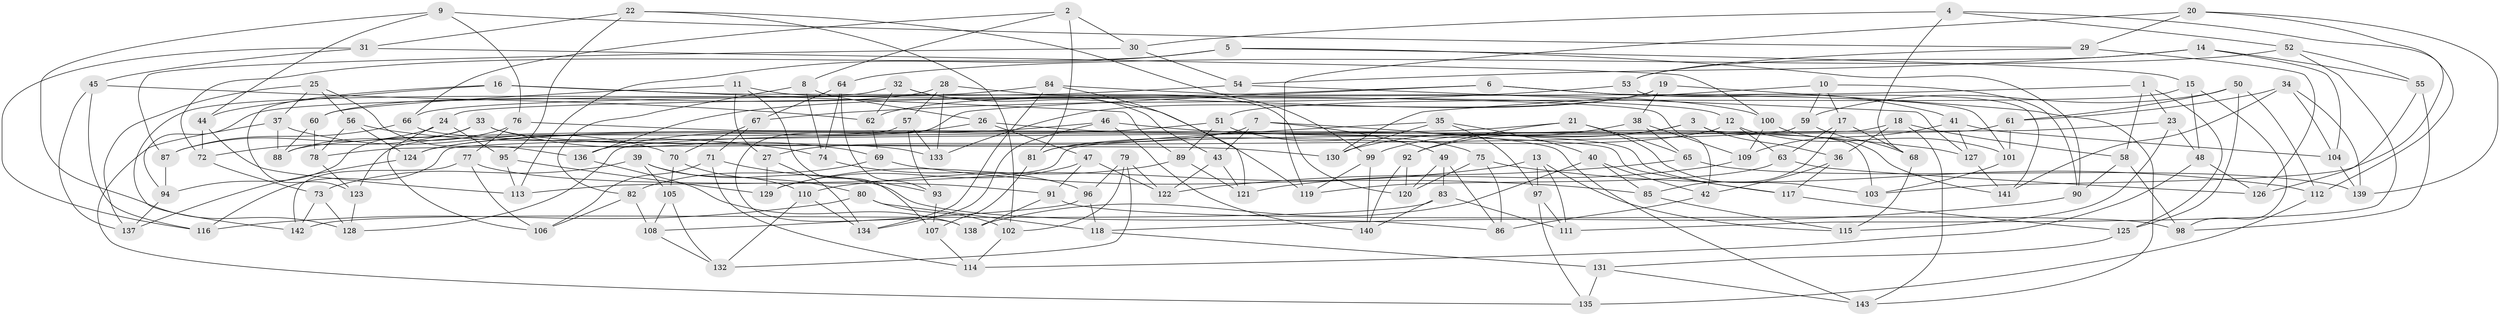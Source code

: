 // Generated by graph-tools (version 1.1) at 2025/16/03/09/25 04:16:27]
// undirected, 143 vertices, 286 edges
graph export_dot {
graph [start="1"]
  node [color=gray90,style=filled];
  1;
  2;
  3;
  4;
  5;
  6;
  7;
  8;
  9;
  10;
  11;
  12;
  13;
  14;
  15;
  16;
  17;
  18;
  19;
  20;
  21;
  22;
  23;
  24;
  25;
  26;
  27;
  28;
  29;
  30;
  31;
  32;
  33;
  34;
  35;
  36;
  37;
  38;
  39;
  40;
  41;
  42;
  43;
  44;
  45;
  46;
  47;
  48;
  49;
  50;
  51;
  52;
  53;
  54;
  55;
  56;
  57;
  58;
  59;
  60;
  61;
  62;
  63;
  64;
  65;
  66;
  67;
  68;
  69;
  70;
  71;
  72;
  73;
  74;
  75;
  76;
  77;
  78;
  79;
  80;
  81;
  82;
  83;
  84;
  85;
  86;
  87;
  88;
  89;
  90;
  91;
  92;
  93;
  94;
  95;
  96;
  97;
  98;
  99;
  100;
  101;
  102;
  103;
  104;
  105;
  106;
  107;
  108;
  109;
  110;
  111;
  112;
  113;
  114;
  115;
  116;
  117;
  118;
  119;
  120;
  121;
  122;
  123;
  124;
  125;
  126;
  127;
  128;
  129;
  130;
  131;
  132;
  133;
  134;
  135;
  136;
  137;
  138;
  139;
  140;
  141;
  142;
  143;
  1 -- 24;
  1 -- 23;
  1 -- 125;
  1 -- 58;
  2 -- 81;
  2 -- 30;
  2 -- 8;
  2 -- 66;
  3 -- 103;
  3 -- 36;
  3 -- 92;
  3 -- 130;
  4 -- 52;
  4 -- 103;
  4 -- 68;
  4 -- 30;
  5 -- 113;
  5 -- 15;
  5 -- 72;
  5 -- 90;
  6 -- 101;
  6 -- 136;
  6 -- 138;
  6 -- 41;
  7 -- 43;
  7 -- 143;
  7 -- 27;
  7 -- 49;
  8 -- 74;
  8 -- 82;
  8 -- 26;
  9 -- 128;
  9 -- 29;
  9 -- 76;
  9 -- 44;
  10 -- 130;
  10 -- 59;
  10 -- 90;
  10 -- 17;
  11 -- 27;
  11 -- 107;
  11 -- 60;
  11 -- 12;
  12 -- 101;
  12 -- 81;
  12 -- 63;
  13 -- 115;
  13 -- 111;
  13 -- 110;
  13 -- 97;
  14 -- 55;
  14 -- 53;
  14 -- 104;
  14 -- 54;
  15 -- 98;
  15 -- 48;
  15 -- 51;
  16 -- 42;
  16 -- 44;
  16 -- 123;
  16 -- 89;
  17 -- 63;
  17 -- 68;
  17 -- 85;
  18 -- 128;
  18 -- 58;
  18 -- 36;
  18 -- 143;
  19 -- 143;
  19 -- 133;
  19 -- 38;
  19 -- 62;
  20 -- 139;
  20 -- 29;
  20 -- 112;
  20 -- 119;
  21 -- 92;
  21 -- 65;
  21 -- 103;
  21 -- 88;
  22 -- 31;
  22 -- 102;
  22 -- 95;
  22 -- 99;
  23 -- 48;
  23 -- 116;
  23 -- 115;
  24 -- 95;
  24 -- 87;
  24 -- 106;
  25 -- 137;
  25 -- 56;
  25 -- 37;
  25 -- 136;
  26 -- 117;
  26 -- 136;
  26 -- 47;
  27 -- 129;
  27 -- 134;
  28 -- 133;
  28 -- 57;
  28 -- 120;
  28 -- 60;
  29 -- 126;
  29 -- 53;
  30 -- 54;
  30 -- 87;
  31 -- 100;
  31 -- 116;
  31 -- 45;
  32 -- 142;
  32 -- 119;
  32 -- 43;
  32 -- 62;
  33 -- 69;
  33 -- 94;
  33 -- 133;
  33 -- 72;
  34 -- 104;
  34 -- 141;
  34 -- 61;
  34 -- 139;
  35 -- 40;
  35 -- 81;
  35 -- 130;
  35 -- 97;
  36 -- 117;
  36 -- 42;
  37 -- 135;
  37 -- 70;
  37 -- 88;
  38 -- 109;
  38 -- 99;
  38 -- 65;
  39 -- 105;
  39 -- 110;
  39 -- 86;
  39 -- 73;
  40 -- 42;
  40 -- 85;
  40 -- 138;
  41 -- 104;
  41 -- 127;
  41 -- 109;
  42 -- 86;
  43 -- 121;
  43 -- 122;
  44 -- 113;
  44 -- 72;
  45 -- 137;
  45 -- 62;
  45 -- 116;
  46 -- 124;
  46 -- 127;
  46 -- 140;
  46 -- 134;
  47 -- 122;
  47 -- 91;
  47 -- 129;
  48 -- 114;
  48 -- 126;
  49 -- 83;
  49 -- 120;
  49 -- 86;
  50 -- 59;
  50 -- 125;
  50 -- 112;
  50 -- 61;
  51 -- 89;
  51 -- 75;
  51 -- 124;
  52 -- 64;
  52 -- 55;
  52 -- 111;
  53 -- 141;
  53 -- 67;
  54 -- 127;
  54 -- 66;
  55 -- 98;
  55 -- 126;
  56 -- 78;
  56 -- 74;
  56 -- 124;
  57 -- 133;
  57 -- 93;
  57 -- 123;
  58 -- 90;
  58 -- 98;
  59 -- 68;
  59 -- 78;
  60 -- 88;
  60 -- 78;
  61 -- 101;
  61 -- 113;
  62 -- 69;
  63 -- 119;
  63 -- 126;
  64 -- 74;
  64 -- 93;
  64 -- 67;
  65 -- 122;
  65 -- 139;
  66 -- 130;
  66 -- 87;
  67 -- 70;
  67 -- 71;
  68 -- 115;
  69 -- 82;
  69 -- 85;
  70 -- 80;
  70 -- 105;
  71 -- 93;
  71 -- 106;
  71 -- 114;
  72 -- 73;
  73 -- 128;
  73 -- 142;
  74 -- 96;
  75 -- 112;
  75 -- 86;
  75 -- 120;
  76 -- 77;
  76 -- 88;
  76 -- 117;
  77 -- 106;
  77 -- 91;
  77 -- 142;
  78 -- 123;
  79 -- 102;
  79 -- 122;
  79 -- 132;
  79 -- 96;
  80 -- 116;
  80 -- 102;
  80 -- 118;
  81 -- 107;
  82 -- 106;
  82 -- 108;
  83 -- 142;
  83 -- 140;
  83 -- 111;
  84 -- 121;
  84 -- 100;
  84 -- 94;
  84 -- 134;
  85 -- 115;
  87 -- 94;
  89 -- 121;
  89 -- 129;
  90 -- 118;
  91 -- 98;
  91 -- 138;
  92 -- 140;
  92 -- 120;
  93 -- 107;
  94 -- 137;
  95 -- 113;
  95 -- 129;
  96 -- 108;
  96 -- 118;
  97 -- 111;
  97 -- 135;
  99 -- 119;
  99 -- 140;
  100 -- 141;
  100 -- 109;
  101 -- 103;
  102 -- 114;
  104 -- 139;
  105 -- 132;
  105 -- 108;
  107 -- 114;
  108 -- 132;
  109 -- 121;
  110 -- 132;
  110 -- 134;
  112 -- 135;
  117 -- 125;
  118 -- 131;
  123 -- 128;
  124 -- 137;
  125 -- 131;
  127 -- 141;
  131 -- 143;
  131 -- 135;
  136 -- 138;
}
